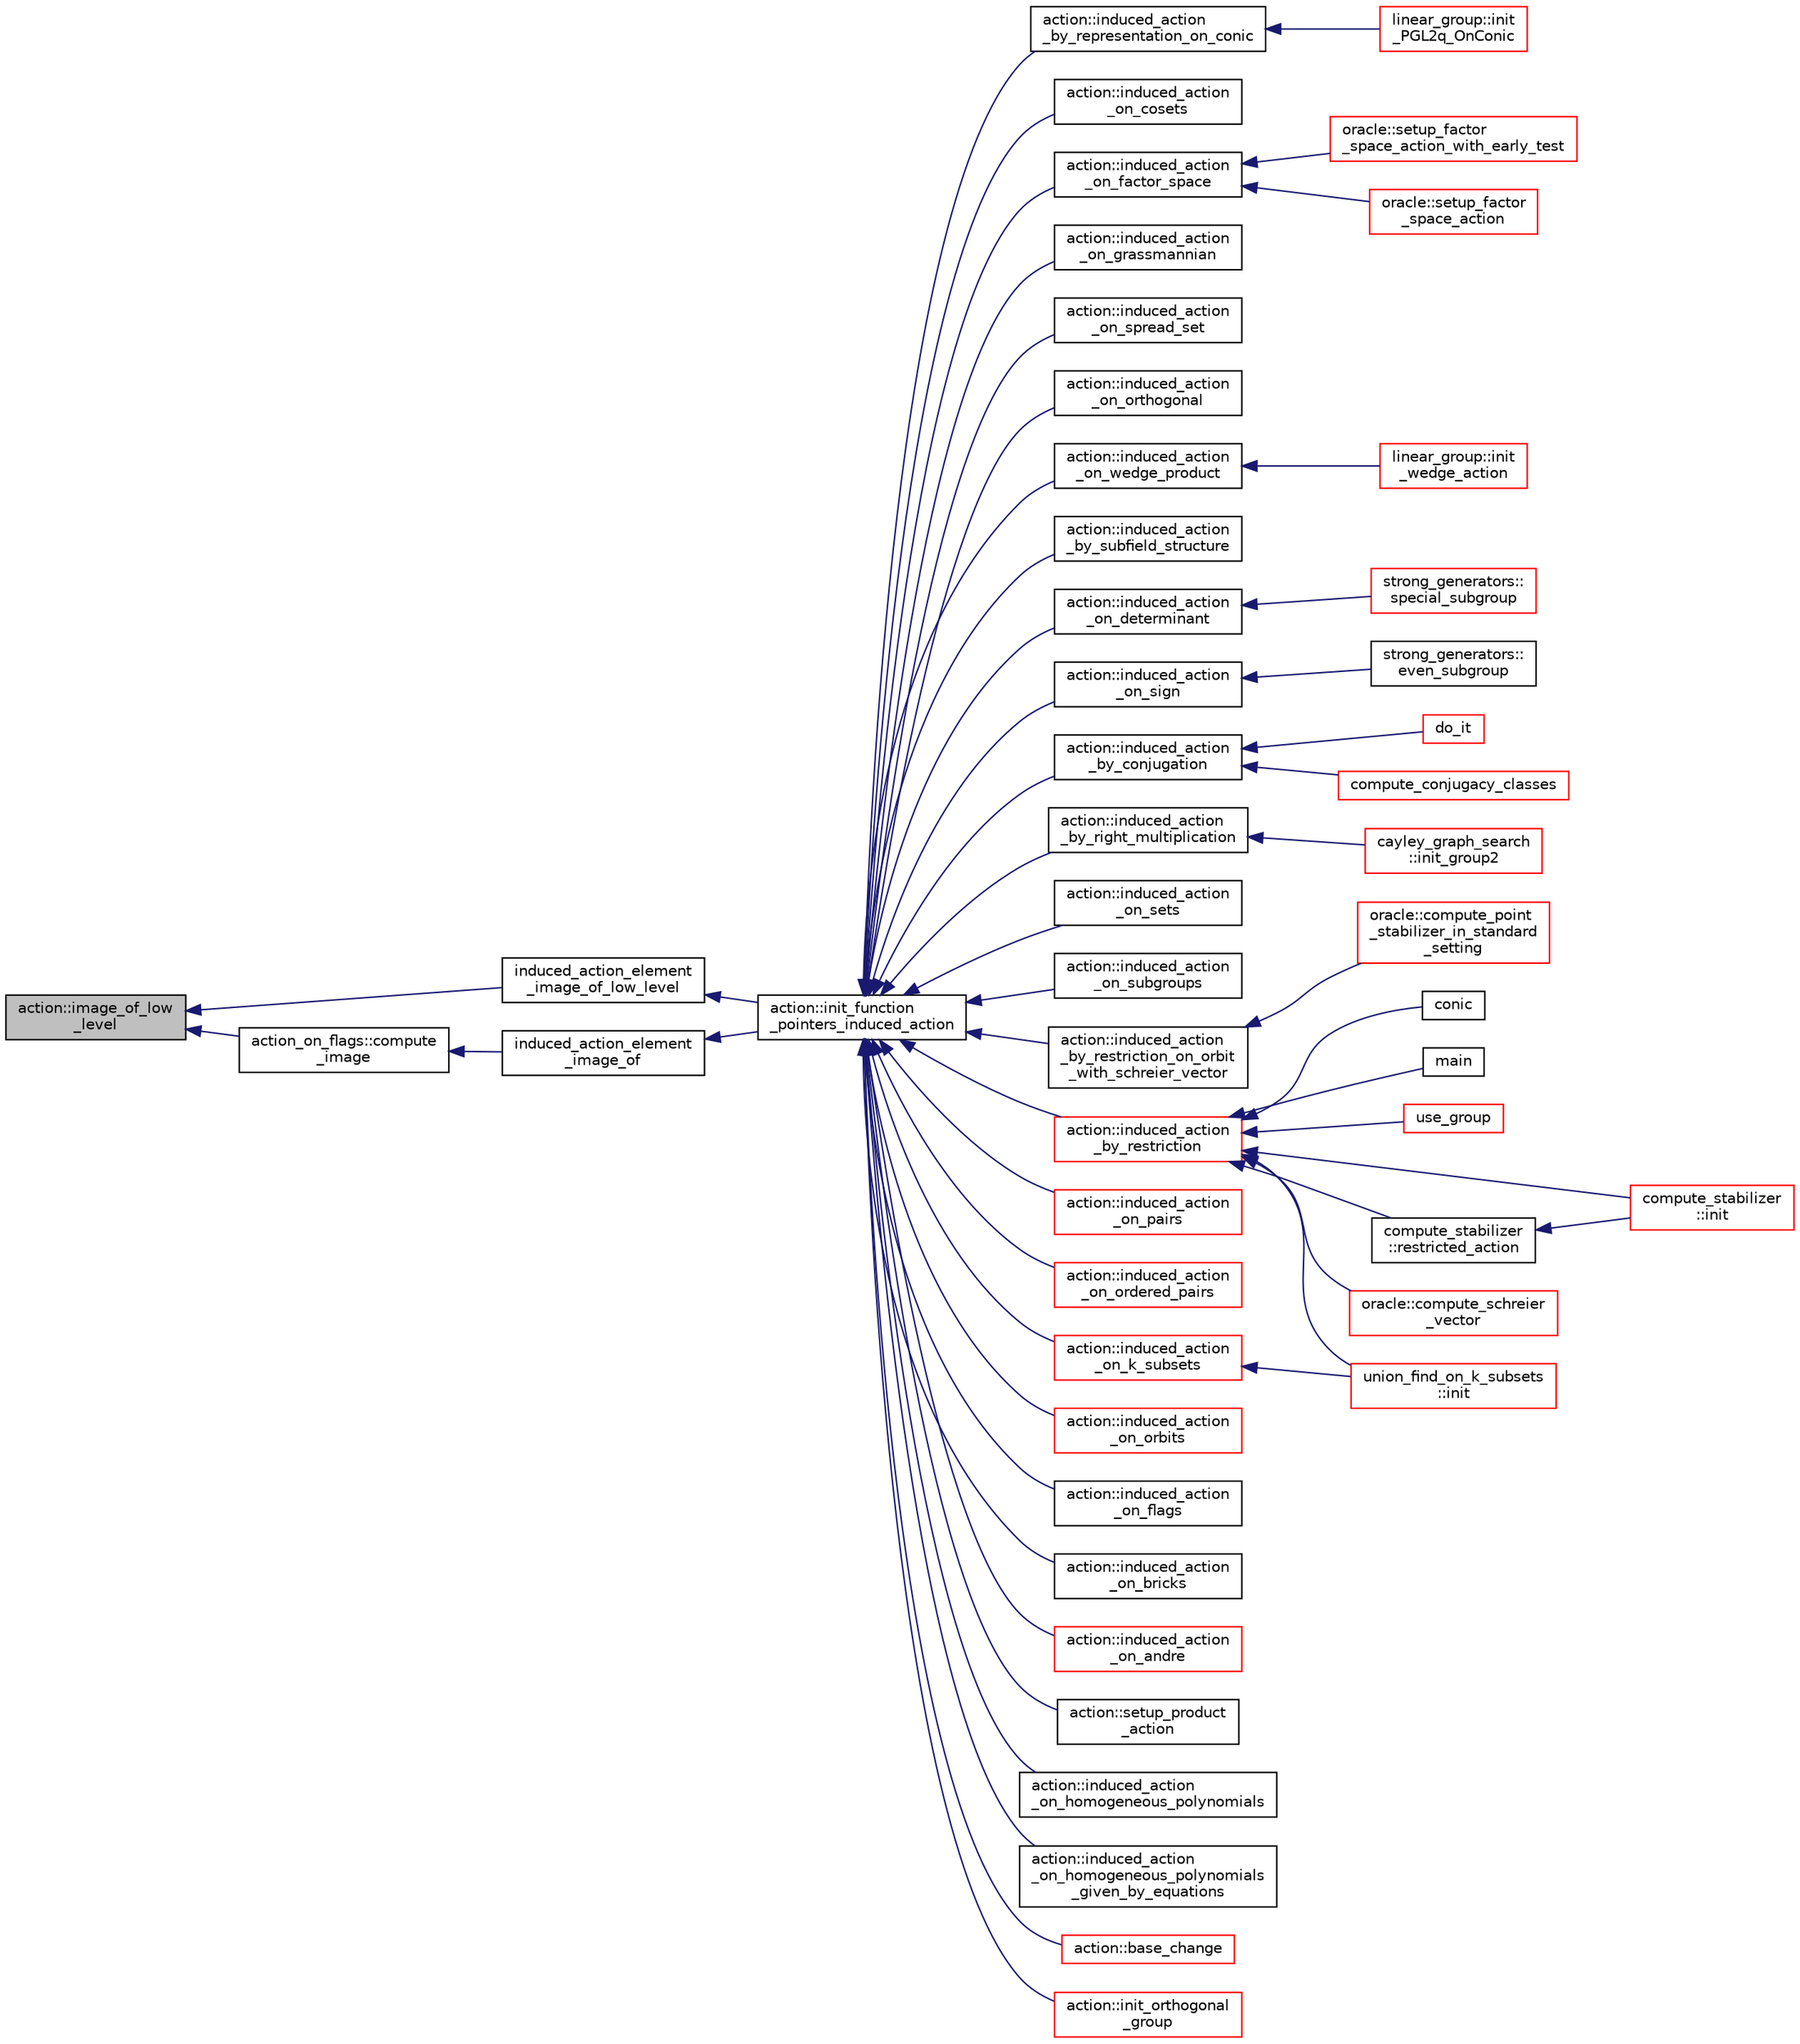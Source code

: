 digraph "action::image_of_low_level"
{
  edge [fontname="Helvetica",fontsize="10",labelfontname="Helvetica",labelfontsize="10"];
  node [fontname="Helvetica",fontsize="10",shape=record];
  rankdir="LR";
  Node12020 [label="action::image_of_low\l_level",height=0.2,width=0.4,color="black", fillcolor="grey75", style="filled", fontcolor="black"];
  Node12020 -> Node12021 [dir="back",color="midnightblue",fontsize="10",style="solid",fontname="Helvetica"];
  Node12021 [label="induced_action_element\l_image_of_low_level",height=0.2,width=0.4,color="black", fillcolor="white", style="filled",URL="$d3/d27/interface_8_c.html#aa4bc5f68829829d9a41223c260c658c5"];
  Node12021 -> Node12022 [dir="back",color="midnightblue",fontsize="10",style="solid",fontname="Helvetica"];
  Node12022 [label="action::init_function\l_pointers_induced_action",height=0.2,width=0.4,color="black", fillcolor="white", style="filled",URL="$d2/d86/classaction.html#a3b9287d084b24f7a3b9532a7589c58de"];
  Node12022 -> Node12023 [dir="back",color="midnightblue",fontsize="10",style="solid",fontname="Helvetica"];
  Node12023 [label="action::induced_action\l_by_representation_on_conic",height=0.2,width=0.4,color="black", fillcolor="white", style="filled",URL="$d2/d86/classaction.html#a228538e3f07bc186db8eb5da8b90f617"];
  Node12023 -> Node12024 [dir="back",color="midnightblue",fontsize="10",style="solid",fontname="Helvetica"];
  Node12024 [label="linear_group::init\l_PGL2q_OnConic",height=0.2,width=0.4,color="red", fillcolor="white", style="filled",URL="$df/d5a/classlinear__group.html#a84c4d6e1849da4c6f8f096a1af2a8270"];
  Node12022 -> Node12031 [dir="back",color="midnightblue",fontsize="10",style="solid",fontname="Helvetica"];
  Node12031 [label="action::induced_action\l_on_cosets",height=0.2,width=0.4,color="black", fillcolor="white", style="filled",URL="$d2/d86/classaction.html#acbdff5ffed42af6a01f07dffb2787237"];
  Node12022 -> Node12032 [dir="back",color="midnightblue",fontsize="10",style="solid",fontname="Helvetica"];
  Node12032 [label="action::induced_action\l_on_factor_space",height=0.2,width=0.4,color="black", fillcolor="white", style="filled",URL="$d2/d86/classaction.html#af501ff2aa74fb6049bee5c01cd8b909b"];
  Node12032 -> Node12033 [dir="back",color="midnightblue",fontsize="10",style="solid",fontname="Helvetica"];
  Node12033 [label="oracle::setup_factor\l_space_action_with_early_test",height=0.2,width=0.4,color="red", fillcolor="white", style="filled",URL="$d7/da7/classoracle.html#a7c26a85886666829e9727df91d2f01ad"];
  Node12032 -> Node12113 [dir="back",color="midnightblue",fontsize="10",style="solid",fontname="Helvetica"];
  Node12113 [label="oracle::setup_factor\l_space_action",height=0.2,width=0.4,color="red", fillcolor="white", style="filled",URL="$d7/da7/classoracle.html#a181e076f112ba1f32f5fb4e8abebdb18"];
  Node12022 -> Node12114 [dir="back",color="midnightblue",fontsize="10",style="solid",fontname="Helvetica"];
  Node12114 [label="action::induced_action\l_on_grassmannian",height=0.2,width=0.4,color="black", fillcolor="white", style="filled",URL="$d2/d86/classaction.html#a295b730ecc0b0bf30f714094fef956ea"];
  Node12022 -> Node12115 [dir="back",color="midnightblue",fontsize="10",style="solid",fontname="Helvetica"];
  Node12115 [label="action::induced_action\l_on_spread_set",height=0.2,width=0.4,color="black", fillcolor="white", style="filled",URL="$d2/d86/classaction.html#a7c5839c650592f083dc850d81ed05a5b"];
  Node12022 -> Node12116 [dir="back",color="midnightblue",fontsize="10",style="solid",fontname="Helvetica"];
  Node12116 [label="action::induced_action\l_on_orthogonal",height=0.2,width=0.4,color="black", fillcolor="white", style="filled",URL="$d2/d86/classaction.html#a4f191cee643a81d7f18a4d729084e945"];
  Node12022 -> Node12117 [dir="back",color="midnightblue",fontsize="10",style="solid",fontname="Helvetica"];
  Node12117 [label="action::induced_action\l_on_wedge_product",height=0.2,width=0.4,color="black", fillcolor="white", style="filled",URL="$d2/d86/classaction.html#af13a5da25b8e8597ab695edff222fb6a"];
  Node12117 -> Node12118 [dir="back",color="midnightblue",fontsize="10",style="solid",fontname="Helvetica"];
  Node12118 [label="linear_group::init\l_wedge_action",height=0.2,width=0.4,color="red", fillcolor="white", style="filled",URL="$df/d5a/classlinear__group.html#a16a8a2a5fdc535f2263210ca7943119e"];
  Node12022 -> Node12119 [dir="back",color="midnightblue",fontsize="10",style="solid",fontname="Helvetica"];
  Node12119 [label="action::induced_action\l_by_subfield_structure",height=0.2,width=0.4,color="black", fillcolor="white", style="filled",URL="$d2/d86/classaction.html#add42951bdab176ceed6cc4af05dfa948"];
  Node12022 -> Node12120 [dir="back",color="midnightblue",fontsize="10",style="solid",fontname="Helvetica"];
  Node12120 [label="action::induced_action\l_on_determinant",height=0.2,width=0.4,color="black", fillcolor="white", style="filled",URL="$d2/d86/classaction.html#aa6b9d3c2ded2cae185ee31f2200ad0b5"];
  Node12120 -> Node12121 [dir="back",color="midnightblue",fontsize="10",style="solid",fontname="Helvetica"];
  Node12121 [label="strong_generators::\lspecial_subgroup",height=0.2,width=0.4,color="red", fillcolor="white", style="filled",URL="$dc/d09/classstrong__generators.html#a78e9e4d012bb440194e2874c40ca9e29"];
  Node12022 -> Node12123 [dir="back",color="midnightblue",fontsize="10",style="solid",fontname="Helvetica"];
  Node12123 [label="action::induced_action\l_on_sign",height=0.2,width=0.4,color="black", fillcolor="white", style="filled",URL="$d2/d86/classaction.html#ab17b07971b94eae7c5efa21b33f643f1"];
  Node12123 -> Node12124 [dir="back",color="midnightblue",fontsize="10",style="solid",fontname="Helvetica"];
  Node12124 [label="strong_generators::\leven_subgroup",height=0.2,width=0.4,color="black", fillcolor="white", style="filled",URL="$dc/d09/classstrong__generators.html#a8c1a171968f012ec245b0487a6af66e0"];
  Node12022 -> Node12125 [dir="back",color="midnightblue",fontsize="10",style="solid",fontname="Helvetica"];
  Node12125 [label="action::induced_action\l_by_conjugation",height=0.2,width=0.4,color="black", fillcolor="white", style="filled",URL="$d2/d86/classaction.html#a45fb7703c6acac791acdcde339d21cc2"];
  Node12125 -> Node12126 [dir="back",color="midnightblue",fontsize="10",style="solid",fontname="Helvetica"];
  Node12126 [label="do_it",height=0.2,width=0.4,color="red", fillcolor="white", style="filled",URL="$da/da3/burnside_8_c.html#a6a1ed4d46bdb13e56112f47f0565c25b"];
  Node12125 -> Node12128 [dir="back",color="midnightblue",fontsize="10",style="solid",fontname="Helvetica"];
  Node12128 [label="compute_conjugacy_classes",height=0.2,width=0.4,color="red", fillcolor="white", style="filled",URL="$dc/dd4/group__actions_8h.html#a3a3f311d8e19e481707b3e54dbb35066"];
  Node12022 -> Node12133 [dir="back",color="midnightblue",fontsize="10",style="solid",fontname="Helvetica"];
  Node12133 [label="action::induced_action\l_by_right_multiplication",height=0.2,width=0.4,color="black", fillcolor="white", style="filled",URL="$d2/d86/classaction.html#aafa2818d9d98046507e2754938be0c04"];
  Node12133 -> Node12134 [dir="back",color="midnightblue",fontsize="10",style="solid",fontname="Helvetica"];
  Node12134 [label="cayley_graph_search\l::init_group2",height=0.2,width=0.4,color="red", fillcolor="white", style="filled",URL="$de/dae/classcayley__graph__search.html#ac765646a4795740d7ac0a9407bf35f32"];
  Node12022 -> Node12136 [dir="back",color="midnightblue",fontsize="10",style="solid",fontname="Helvetica"];
  Node12136 [label="action::induced_action\l_on_sets",height=0.2,width=0.4,color="black", fillcolor="white", style="filled",URL="$d2/d86/classaction.html#a09639acee6b88644c103b17050cc32f1"];
  Node12022 -> Node12137 [dir="back",color="midnightblue",fontsize="10",style="solid",fontname="Helvetica"];
  Node12137 [label="action::induced_action\l_on_subgroups",height=0.2,width=0.4,color="black", fillcolor="white", style="filled",URL="$d2/d86/classaction.html#ad0de7ea45a2a73c1b8e0f52ee3ce4610"];
  Node12022 -> Node12138 [dir="back",color="midnightblue",fontsize="10",style="solid",fontname="Helvetica"];
  Node12138 [label="action::induced_action\l_by_restriction_on_orbit\l_with_schreier_vector",height=0.2,width=0.4,color="black", fillcolor="white", style="filled",URL="$d2/d86/classaction.html#ad3ddab72625d9bebe7ac8eaef488cf4c"];
  Node12138 -> Node12139 [dir="back",color="midnightblue",fontsize="10",style="solid",fontname="Helvetica"];
  Node12139 [label="oracle::compute_point\l_stabilizer_in_standard\l_setting",height=0.2,width=0.4,color="red", fillcolor="white", style="filled",URL="$d7/da7/classoracle.html#afa7b2b71cd2ccbb807a740d6e1085982"];
  Node12022 -> Node12140 [dir="back",color="midnightblue",fontsize="10",style="solid",fontname="Helvetica"];
  Node12140 [label="action::induced_action\l_by_restriction",height=0.2,width=0.4,color="red", fillcolor="white", style="filled",URL="$d2/d86/classaction.html#a37c21f74a97c921d882a308370c06357"];
  Node12140 -> Node12044 [dir="back",color="midnightblue",fontsize="10",style="solid",fontname="Helvetica"];
  Node12044 [label="conic",height=0.2,width=0.4,color="black", fillcolor="white", style="filled",URL="$d4/de8/conic_8_c.html#a96def9474b981a9d5831a9b48d85d652"];
  Node12140 -> Node12141 [dir="back",color="midnightblue",fontsize="10",style="solid",fontname="Helvetica"];
  Node12141 [label="main",height=0.2,width=0.4,color="black", fillcolor="white", style="filled",URL="$d5/d0d/apps_2projective__space_2polar_8_c.html#a217dbf8b442f20279ea00b898af96f52"];
  Node12140 -> Node12071 [dir="back",color="midnightblue",fontsize="10",style="solid",fontname="Helvetica"];
  Node12071 [label="use_group",height=0.2,width=0.4,color="red", fillcolor="white", style="filled",URL="$d9/d9f/all__cliques_8_c.html#aba62531e97173264c39afe2c7857af31"];
  Node12140 -> Node12142 [dir="back",color="midnightblue",fontsize="10",style="solid",fontname="Helvetica"];
  Node12142 [label="union_find_on_k_subsets\l::init",height=0.2,width=0.4,color="red", fillcolor="white", style="filled",URL="$d3/d1b/classunion__find__on__k__subsets.html#aad0de310a8e8df1ff78ee2eaf3ec1e54"];
  Node12140 -> Node12144 [dir="back",color="midnightblue",fontsize="10",style="solid",fontname="Helvetica"];
  Node12144 [label="compute_stabilizer\l::init",height=0.2,width=0.4,color="red", fillcolor="white", style="filled",URL="$d8/d30/classcompute__stabilizer.html#a36a1729430f317a65559220a8206a7d7"];
  Node12140 -> Node12149 [dir="back",color="midnightblue",fontsize="10",style="solid",fontname="Helvetica"];
  Node12149 [label="compute_stabilizer\l::restricted_action",height=0.2,width=0.4,color="black", fillcolor="white", style="filled",URL="$d8/d30/classcompute__stabilizer.html#a895df470da0ac14f812c3c4b6f2280b9"];
  Node12149 -> Node12144 [dir="back",color="midnightblue",fontsize="10",style="solid",fontname="Helvetica"];
  Node12140 -> Node12150 [dir="back",color="midnightblue",fontsize="10",style="solid",fontname="Helvetica"];
  Node12150 [label="oracle::compute_schreier\l_vector",height=0.2,width=0.4,color="red", fillcolor="white", style="filled",URL="$d7/da7/classoracle.html#a1ba7d398b51ed70f89b5ea54adb7b089"];
  Node12022 -> Node12180 [dir="back",color="midnightblue",fontsize="10",style="solid",fontname="Helvetica"];
  Node12180 [label="action::induced_action\l_on_pairs",height=0.2,width=0.4,color="red", fillcolor="white", style="filled",URL="$d2/d86/classaction.html#a4b01c7b3cc749218e9dbd84b9fed90b3"];
  Node12022 -> Node12182 [dir="back",color="midnightblue",fontsize="10",style="solid",fontname="Helvetica"];
  Node12182 [label="action::induced_action\l_on_ordered_pairs",height=0.2,width=0.4,color="red", fillcolor="white", style="filled",URL="$d2/d86/classaction.html#ad290e0cc115881e0b9ddab7f7071975e"];
  Node12022 -> Node12183 [dir="back",color="midnightblue",fontsize="10",style="solid",fontname="Helvetica"];
  Node12183 [label="action::induced_action\l_on_k_subsets",height=0.2,width=0.4,color="red", fillcolor="white", style="filled",URL="$d2/d86/classaction.html#a2eb6058853cffc4c099099e07ecbe612"];
  Node12183 -> Node12142 [dir="back",color="midnightblue",fontsize="10",style="solid",fontname="Helvetica"];
  Node12022 -> Node12185 [dir="back",color="midnightblue",fontsize="10",style="solid",fontname="Helvetica"];
  Node12185 [label="action::induced_action\l_on_orbits",height=0.2,width=0.4,color="red", fillcolor="white", style="filled",URL="$d2/d86/classaction.html#a875913e4919877fe3dcae039ce44d7d8"];
  Node12022 -> Node12189 [dir="back",color="midnightblue",fontsize="10",style="solid",fontname="Helvetica"];
  Node12189 [label="action::induced_action\l_on_flags",height=0.2,width=0.4,color="black", fillcolor="white", style="filled",URL="$d2/d86/classaction.html#afb1ac2fda2a79462e38c133330982341"];
  Node12022 -> Node12190 [dir="back",color="midnightblue",fontsize="10",style="solid",fontname="Helvetica"];
  Node12190 [label="action::induced_action\l_on_bricks",height=0.2,width=0.4,color="black", fillcolor="white", style="filled",URL="$d2/d86/classaction.html#a71c71472fda2eefb125cd852d5feb306"];
  Node12022 -> Node12191 [dir="back",color="midnightblue",fontsize="10",style="solid",fontname="Helvetica"];
  Node12191 [label="action::induced_action\l_on_andre",height=0.2,width=0.4,color="red", fillcolor="white", style="filled",URL="$d2/d86/classaction.html#a917efe5d7ae49b86dbf397540939fea4"];
  Node12022 -> Node12193 [dir="back",color="midnightblue",fontsize="10",style="solid",fontname="Helvetica"];
  Node12193 [label="action::setup_product\l_action",height=0.2,width=0.4,color="black", fillcolor="white", style="filled",URL="$d2/d86/classaction.html#a35c717fb546189c007a89bb7b133e2f6"];
  Node12022 -> Node12194 [dir="back",color="midnightblue",fontsize="10",style="solid",fontname="Helvetica"];
  Node12194 [label="action::induced_action\l_on_homogeneous_polynomials",height=0.2,width=0.4,color="black", fillcolor="white", style="filled",URL="$d2/d86/classaction.html#acafe8fb1e63926ce35338a292b621f8a"];
  Node12022 -> Node12195 [dir="back",color="midnightblue",fontsize="10",style="solid",fontname="Helvetica"];
  Node12195 [label="action::induced_action\l_on_homogeneous_polynomials\l_given_by_equations",height=0.2,width=0.4,color="black", fillcolor="white", style="filled",URL="$d2/d86/classaction.html#a8f8df8dabfaa711297c20d44a2c1946a"];
  Node12022 -> Node12196 [dir="back",color="midnightblue",fontsize="10",style="solid",fontname="Helvetica"];
  Node12196 [label="action::base_change",height=0.2,width=0.4,color="red", fillcolor="white", style="filled",URL="$d2/d86/classaction.html#a1cab1a81da804692affaf9b7060c90f6"];
  Node12022 -> Node12224 [dir="back",color="midnightblue",fontsize="10",style="solid",fontname="Helvetica"];
  Node12224 [label="action::init_orthogonal\l_group",height=0.2,width=0.4,color="red", fillcolor="white", style="filled",URL="$d2/d86/classaction.html#a2cfe124956ed67d8b7a927bb44847cc2"];
  Node12020 -> Node12232 [dir="back",color="midnightblue",fontsize="10",style="solid",fontname="Helvetica"];
  Node12232 [label="action_on_flags::compute\l_image",height=0.2,width=0.4,color="black", fillcolor="white", style="filled",URL="$dd/dc4/classaction__on__flags.html#a64570f1e5af9e1767802941da51cd6b5"];
  Node12232 -> Node12233 [dir="back",color="midnightblue",fontsize="10",style="solid",fontname="Helvetica"];
  Node12233 [label="induced_action_element\l_image_of",height=0.2,width=0.4,color="black", fillcolor="white", style="filled",URL="$d3/d27/interface_8_c.html#a821850d6c3988dd122de0489cd36f0f0"];
  Node12233 -> Node12022 [dir="back",color="midnightblue",fontsize="10",style="solid",fontname="Helvetica"];
}
